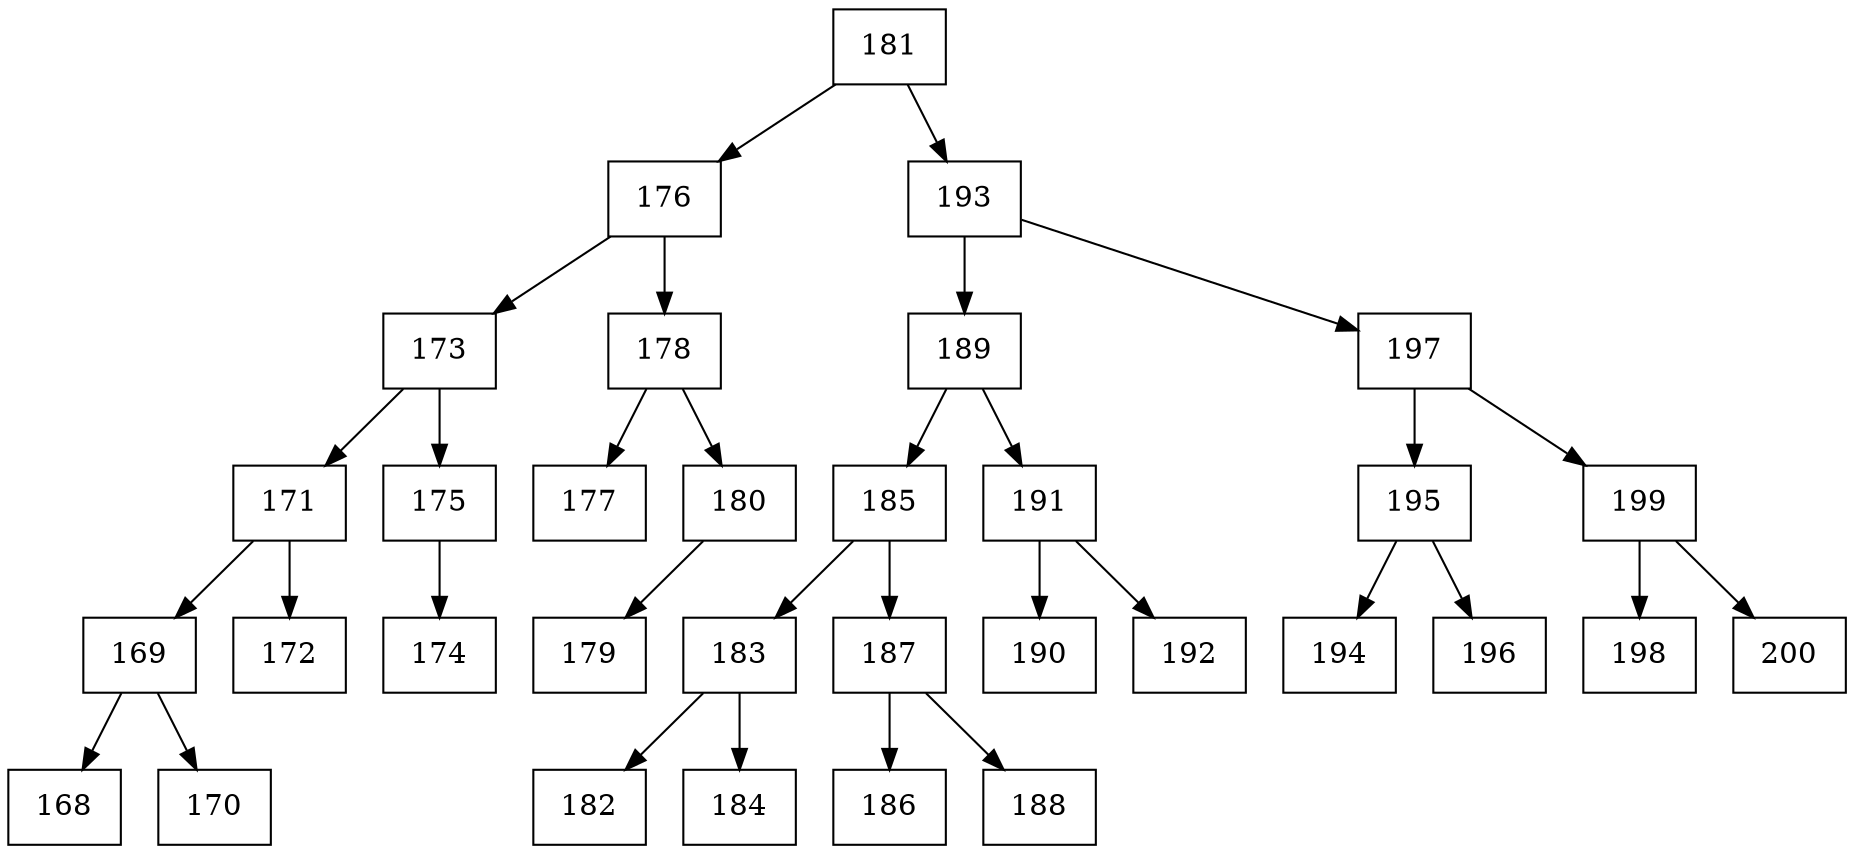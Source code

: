 digraph grafico{
rankdir=UD 
node[shape=box] 
concentrate=true 
nodo181[ shape=record, label ="181"];
nodo176[ shape=record, label ="176"];
nodo173[ shape=record, label ="173"];
nodo171[ shape=record, label ="171"];
nodo169[ shape=record, label ="169"];
nodo168[ shape=record, label ="168"];
nodo169->nodo168
nodo170[ shape=record, label ="170"];
nodo169->nodo170
nodo171->nodo169
nodo172[ shape=record, label ="172"];
nodo171->nodo172
nodo173->nodo171
nodo175[ shape=record, label ="175"];
nodo174[ shape=record, label ="174"];
nodo175->nodo174
nodo173->nodo175
nodo176->nodo173
nodo178[ shape=record, label ="178"];
nodo177[ shape=record, label ="177"];
nodo178->nodo177
nodo180[ shape=record, label ="180"];
nodo179[ shape=record, label ="179"];
nodo180->nodo179
nodo178->nodo180
nodo176->nodo178
nodo181->nodo176
nodo193[ shape=record, label ="193"];
nodo189[ shape=record, label ="189"];
nodo185[ shape=record, label ="185"];
nodo183[ shape=record, label ="183"];
nodo182[ shape=record, label ="182"];
nodo183->nodo182
nodo184[ shape=record, label ="184"];
nodo183->nodo184
nodo185->nodo183
nodo187[ shape=record, label ="187"];
nodo186[ shape=record, label ="186"];
nodo187->nodo186
nodo188[ shape=record, label ="188"];
nodo187->nodo188
nodo185->nodo187
nodo189->nodo185
nodo191[ shape=record, label ="191"];
nodo190[ shape=record, label ="190"];
nodo191->nodo190
nodo192[ shape=record, label ="192"];
nodo191->nodo192
nodo189->nodo191
nodo193->nodo189
nodo197[ shape=record, label ="197"];
nodo195[ shape=record, label ="195"];
nodo194[ shape=record, label ="194"];
nodo195->nodo194
nodo196[ shape=record, label ="196"];
nodo195->nodo196
nodo197->nodo195
nodo199[ shape=record, label ="199"];
nodo198[ shape=record, label ="198"];
nodo199->nodo198
nodo200[ shape=record, label ="200"];
nodo199->nodo200
nodo197->nodo199
nodo193->nodo197
nodo181->nodo193
}